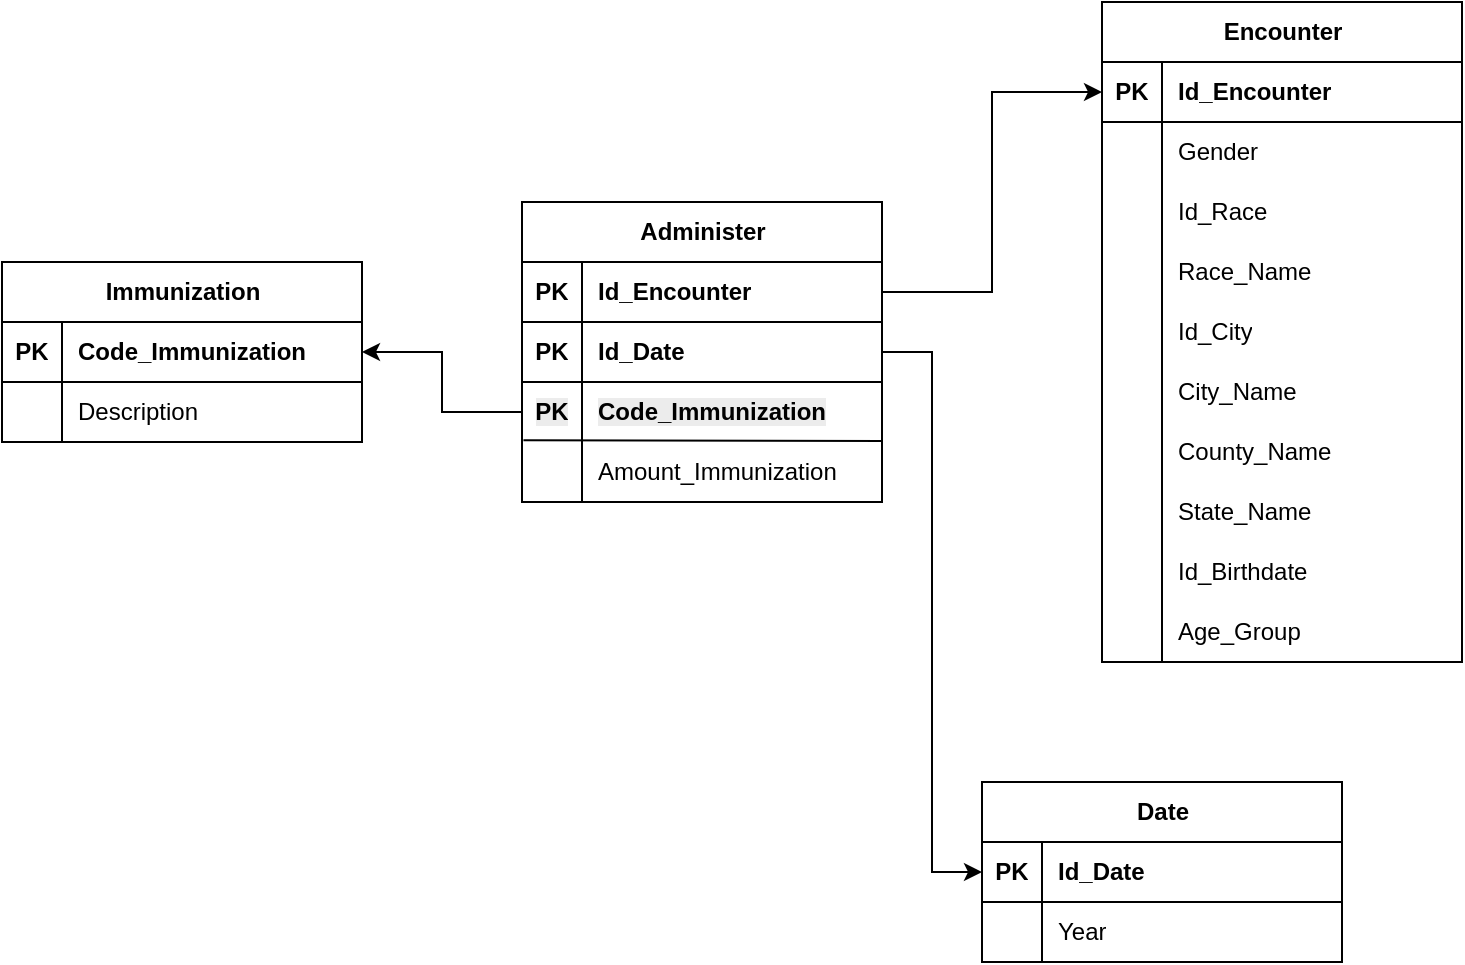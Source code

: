 <mxfile version="27.1.3">
  <diagram name="Pagina-1" id="ssneEDERec5Ogd0oaQOc">
    <mxGraphModel dx="364" dy="228" grid="1" gridSize="10" guides="1" tooltips="1" connect="1" arrows="1" fold="1" page="1" pageScale="1" pageWidth="827" pageHeight="1169" math="0" shadow="0">
      <root>
        <mxCell id="0" />
        <mxCell id="1" parent="0" />
        <mxCell id="VRVgEkz5k_uRAuKt0Pse-1" value="Administer" style="shape=table;startSize=30;container=1;collapsible=1;childLayout=tableLayout;fixedRows=1;rowLines=0;fontStyle=1;align=center;resizeLast=1;html=1;" vertex="1" parent="1">
          <mxGeometry x="320" y="120" width="180" height="150.0" as="geometry" />
        </mxCell>
        <mxCell id="VRVgEkz5k_uRAuKt0Pse-2" value="" style="shape=tableRow;horizontal=0;startSize=0;swimlaneHead=0;swimlaneBody=0;fillColor=none;collapsible=0;dropTarget=0;points=[[0,0.5],[1,0.5]];portConstraint=eastwest;top=0;left=0;right=0;bottom=1;" vertex="1" parent="VRVgEkz5k_uRAuKt0Pse-1">
          <mxGeometry y="30" width="180" height="30" as="geometry" />
        </mxCell>
        <mxCell id="VRVgEkz5k_uRAuKt0Pse-3" value="PK" style="shape=partialRectangle;connectable=0;fillColor=none;top=0;left=0;bottom=0;right=0;fontStyle=1;overflow=hidden;whiteSpace=wrap;html=1;" vertex="1" parent="VRVgEkz5k_uRAuKt0Pse-2">
          <mxGeometry width="30" height="30" as="geometry">
            <mxRectangle width="30" height="30" as="alternateBounds" />
          </mxGeometry>
        </mxCell>
        <mxCell id="VRVgEkz5k_uRAuKt0Pse-4" value="Id_Encounter" style="shape=partialRectangle;connectable=0;fillColor=none;top=0;left=0;bottom=0;right=0;align=left;spacingLeft=6;fontStyle=1;overflow=hidden;whiteSpace=wrap;html=1;" vertex="1" parent="VRVgEkz5k_uRAuKt0Pse-2">
          <mxGeometry x="30" width="150" height="30" as="geometry">
            <mxRectangle width="150" height="30" as="alternateBounds" />
          </mxGeometry>
        </mxCell>
        <mxCell id="VRVgEkz5k_uRAuKt0Pse-5" value="" style="shape=tableRow;horizontal=0;startSize=0;swimlaneHead=0;swimlaneBody=0;fillColor=none;collapsible=0;dropTarget=0;points=[[0,0.5],[1,0.5]];portConstraint=eastwest;top=0;left=0;right=0;bottom=1;" vertex="1" parent="VRVgEkz5k_uRAuKt0Pse-1">
          <mxGeometry y="60" width="180" height="30" as="geometry" />
        </mxCell>
        <mxCell id="VRVgEkz5k_uRAuKt0Pse-6" value="PK" style="shape=partialRectangle;connectable=0;fillColor=none;top=0;left=0;bottom=0;right=0;fontStyle=1;overflow=hidden;whiteSpace=wrap;html=1;" vertex="1" parent="VRVgEkz5k_uRAuKt0Pse-5">
          <mxGeometry width="30" height="30" as="geometry">
            <mxRectangle width="30" height="30" as="alternateBounds" />
          </mxGeometry>
        </mxCell>
        <mxCell id="VRVgEkz5k_uRAuKt0Pse-7" value="Id_Date" style="shape=partialRectangle;connectable=0;fillColor=none;top=0;left=0;bottom=0;right=0;align=left;spacingLeft=6;fontStyle=1;overflow=hidden;whiteSpace=wrap;html=1;" vertex="1" parent="VRVgEkz5k_uRAuKt0Pse-5">
          <mxGeometry x="30" width="150" height="30" as="geometry">
            <mxRectangle width="150" height="30" as="alternateBounds" />
          </mxGeometry>
        </mxCell>
        <mxCell id="VRVgEkz5k_uRAuKt0Pse-8" value="" style="shape=tableRow;horizontal=0;startSize=0;swimlaneHead=0;swimlaneBody=0;fillColor=none;collapsible=0;dropTarget=0;points=[[0,0.5],[1,0.5]];portConstraint=eastwest;top=0;left=0;right=0;bottom=0;" vertex="1" parent="VRVgEkz5k_uRAuKt0Pse-1">
          <mxGeometry y="90" width="180" height="30" as="geometry" />
        </mxCell>
        <mxCell id="VRVgEkz5k_uRAuKt0Pse-9" value="&lt;meta charset=&quot;utf-8&quot;&gt;&lt;span style=&quot;color: rgb(0, 0, 0); font-family: Helvetica; font-size: 12px; font-style: normal; font-variant-ligatures: normal; font-variant-caps: normal; font-weight: 700; letter-spacing: normal; orphans: 2; text-align: center; text-indent: 0px; text-transform: none; widows: 2; word-spacing: 0px; -webkit-text-stroke-width: 0px; white-space: normal; background-color: rgb(236, 236, 236); text-decoration-thickness: initial; text-decoration-style: initial; text-decoration-color: initial; display: inline !important; float: none;&quot;&gt;PK&lt;/span&gt;" style="shape=partialRectangle;connectable=0;fillColor=none;top=0;left=0;bottom=0;right=0;editable=1;overflow=hidden;whiteSpace=wrap;html=1;" vertex="1" parent="VRVgEkz5k_uRAuKt0Pse-8">
          <mxGeometry width="30" height="30" as="geometry">
            <mxRectangle width="30" height="30" as="alternateBounds" />
          </mxGeometry>
        </mxCell>
        <mxCell id="VRVgEkz5k_uRAuKt0Pse-10" value="&lt;meta charset=&quot;utf-8&quot;&gt;&lt;span style=&quot;color: rgb(0, 0, 0); font-family: Helvetica; font-size: 12px; font-style: normal; font-variant-ligatures: normal; font-variant-caps: normal; font-weight: 700; letter-spacing: normal; orphans: 2; text-align: left; text-indent: 0px; text-transform: none; widows: 2; word-spacing: 0px; -webkit-text-stroke-width: 0px; white-space: normal; background-color: rgb(236, 236, 236); text-decoration-thickness: initial; text-decoration-style: initial; text-decoration-color: initial; display: inline !important; float: none;&quot;&gt;Code_Immunization&lt;/span&gt;" style="shape=partialRectangle;connectable=0;fillColor=none;top=0;left=0;bottom=0;right=0;align=left;spacingLeft=6;overflow=hidden;whiteSpace=wrap;html=1;" vertex="1" parent="VRVgEkz5k_uRAuKt0Pse-8">
          <mxGeometry x="30" width="150" height="30" as="geometry">
            <mxRectangle width="150" height="30" as="alternateBounds" />
          </mxGeometry>
        </mxCell>
        <mxCell id="VRVgEkz5k_uRAuKt0Pse-60" value="" style="shape=tableRow;horizontal=0;startSize=0;swimlaneHead=0;swimlaneBody=0;fillColor=none;collapsible=0;dropTarget=0;points=[[0,0.5],[1,0.5]];portConstraint=eastwest;top=0;left=0;right=0;bottom=1;" vertex="1" parent="VRVgEkz5k_uRAuKt0Pse-1">
          <mxGeometry y="120" width="180" height="30" as="geometry" />
        </mxCell>
        <mxCell id="VRVgEkz5k_uRAuKt0Pse-61" value="" style="shape=partialRectangle;connectable=0;fillColor=none;top=0;left=0;bottom=0;right=0;fontStyle=1;overflow=hidden;whiteSpace=wrap;html=1;" vertex="1" parent="VRVgEkz5k_uRAuKt0Pse-60">
          <mxGeometry width="30" height="30" as="geometry">
            <mxRectangle width="30" height="30" as="alternateBounds" />
          </mxGeometry>
        </mxCell>
        <mxCell id="VRVgEkz5k_uRAuKt0Pse-62" value="&lt;span style=&quot;font-weight: normal;&quot;&gt;Amount_Immunization&lt;/span&gt;" style="shape=partialRectangle;connectable=0;fillColor=none;top=0;left=0;bottom=0;right=0;align=left;spacingLeft=6;fontStyle=1;overflow=hidden;whiteSpace=wrap;html=1;" vertex="1" parent="VRVgEkz5k_uRAuKt0Pse-60">
          <mxGeometry x="30" width="150" height="30" as="geometry">
            <mxRectangle width="150" height="30" as="alternateBounds" />
          </mxGeometry>
        </mxCell>
        <mxCell id="VRVgEkz5k_uRAuKt0Pse-64" value="" style="endArrow=none;html=1;rounded=0;exitX=0.004;exitY=-0.029;exitDx=0;exitDy=0;exitPerimeter=0;entryX=1.002;entryY=-0.017;entryDx=0;entryDy=0;entryPerimeter=0;" edge="1" parent="VRVgEkz5k_uRAuKt0Pse-1" source="VRVgEkz5k_uRAuKt0Pse-60" target="VRVgEkz5k_uRAuKt0Pse-60">
          <mxGeometry width="50" height="50" relative="1" as="geometry">
            <mxPoint x="20" y="140" as="sourcePoint" />
            <mxPoint x="70" y="90" as="targetPoint" />
          </mxGeometry>
        </mxCell>
        <mxCell id="VRVgEkz5k_uRAuKt0Pse-11" value="Immunization" style="shape=table;startSize=30;container=1;collapsible=1;childLayout=tableLayout;fixedRows=1;rowLines=0;fontStyle=1;align=center;resizeLast=1;html=1;" vertex="1" parent="1">
          <mxGeometry x="60" y="150" width="180" height="90" as="geometry" />
        </mxCell>
        <mxCell id="VRVgEkz5k_uRAuKt0Pse-12" value="" style="shape=tableRow;horizontal=0;startSize=0;swimlaneHead=0;swimlaneBody=0;fillColor=none;collapsible=0;dropTarget=0;points=[[0,0.5],[1,0.5]];portConstraint=eastwest;top=0;left=0;right=0;bottom=1;" vertex="1" parent="VRVgEkz5k_uRAuKt0Pse-11">
          <mxGeometry y="30" width="180" height="30" as="geometry" />
        </mxCell>
        <mxCell id="VRVgEkz5k_uRAuKt0Pse-13" value="PK" style="shape=partialRectangle;connectable=0;fillColor=none;top=0;left=0;bottom=0;right=0;fontStyle=1;overflow=hidden;whiteSpace=wrap;html=1;" vertex="1" parent="VRVgEkz5k_uRAuKt0Pse-12">
          <mxGeometry width="30" height="30" as="geometry">
            <mxRectangle width="30" height="30" as="alternateBounds" />
          </mxGeometry>
        </mxCell>
        <mxCell id="VRVgEkz5k_uRAuKt0Pse-14" value="Code_Immunization" style="shape=partialRectangle;connectable=0;fillColor=none;top=0;left=0;bottom=0;right=0;align=left;spacingLeft=6;fontStyle=1;overflow=hidden;whiteSpace=wrap;html=1;" vertex="1" parent="VRVgEkz5k_uRAuKt0Pse-12">
          <mxGeometry x="30" width="150" height="30" as="geometry">
            <mxRectangle width="150" height="30" as="alternateBounds" />
          </mxGeometry>
        </mxCell>
        <mxCell id="VRVgEkz5k_uRAuKt0Pse-15" value="" style="shape=tableRow;horizontal=0;startSize=0;swimlaneHead=0;swimlaneBody=0;fillColor=none;collapsible=0;dropTarget=0;points=[[0,0.5],[1,0.5]];portConstraint=eastwest;top=0;left=0;right=0;bottom=0;" vertex="1" parent="VRVgEkz5k_uRAuKt0Pse-11">
          <mxGeometry y="60" width="180" height="30" as="geometry" />
        </mxCell>
        <mxCell id="VRVgEkz5k_uRAuKt0Pse-16" value="" style="shape=partialRectangle;connectable=0;fillColor=none;top=0;left=0;bottom=0;right=0;editable=1;overflow=hidden;whiteSpace=wrap;html=1;" vertex="1" parent="VRVgEkz5k_uRAuKt0Pse-15">
          <mxGeometry width="30" height="30" as="geometry">
            <mxRectangle width="30" height="30" as="alternateBounds" />
          </mxGeometry>
        </mxCell>
        <mxCell id="VRVgEkz5k_uRAuKt0Pse-17" value="Description" style="shape=partialRectangle;connectable=0;fillColor=none;top=0;left=0;bottom=0;right=0;align=left;spacingLeft=6;overflow=hidden;whiteSpace=wrap;html=1;" vertex="1" parent="VRVgEkz5k_uRAuKt0Pse-15">
          <mxGeometry x="30" width="150" height="30" as="geometry">
            <mxRectangle width="150" height="30" as="alternateBounds" />
          </mxGeometry>
        </mxCell>
        <mxCell id="VRVgEkz5k_uRAuKt0Pse-19" value="Date" style="shape=table;startSize=30;container=1;collapsible=1;childLayout=tableLayout;fixedRows=1;rowLines=0;fontStyle=1;align=center;resizeLast=1;html=1;" vertex="1" parent="1">
          <mxGeometry x="550" y="410" width="180" height="90" as="geometry" />
        </mxCell>
        <mxCell id="VRVgEkz5k_uRAuKt0Pse-20" value="" style="shape=tableRow;horizontal=0;startSize=0;swimlaneHead=0;swimlaneBody=0;fillColor=none;collapsible=0;dropTarget=0;points=[[0,0.5],[1,0.5]];portConstraint=eastwest;top=0;left=0;right=0;bottom=1;" vertex="1" parent="VRVgEkz5k_uRAuKt0Pse-19">
          <mxGeometry y="30" width="180" height="30" as="geometry" />
        </mxCell>
        <mxCell id="VRVgEkz5k_uRAuKt0Pse-21" value="PK" style="shape=partialRectangle;connectable=0;fillColor=none;top=0;left=0;bottom=0;right=0;fontStyle=1;overflow=hidden;whiteSpace=wrap;html=1;" vertex="1" parent="VRVgEkz5k_uRAuKt0Pse-20">
          <mxGeometry width="30" height="30" as="geometry">
            <mxRectangle width="30" height="30" as="alternateBounds" />
          </mxGeometry>
        </mxCell>
        <mxCell id="VRVgEkz5k_uRAuKt0Pse-22" value="Id_Date" style="shape=partialRectangle;connectable=0;fillColor=none;top=0;left=0;bottom=0;right=0;align=left;spacingLeft=6;fontStyle=1;overflow=hidden;whiteSpace=wrap;html=1;" vertex="1" parent="VRVgEkz5k_uRAuKt0Pse-20">
          <mxGeometry x="30" width="150" height="30" as="geometry">
            <mxRectangle width="150" height="30" as="alternateBounds" />
          </mxGeometry>
        </mxCell>
        <mxCell id="VRVgEkz5k_uRAuKt0Pse-23" value="" style="shape=tableRow;horizontal=0;startSize=0;swimlaneHead=0;swimlaneBody=0;fillColor=none;collapsible=0;dropTarget=0;points=[[0,0.5],[1,0.5]];portConstraint=eastwest;top=0;left=0;right=0;bottom=0;" vertex="1" parent="VRVgEkz5k_uRAuKt0Pse-19">
          <mxGeometry y="60" width="180" height="30" as="geometry" />
        </mxCell>
        <mxCell id="VRVgEkz5k_uRAuKt0Pse-24" value="" style="shape=partialRectangle;connectable=0;fillColor=none;top=0;left=0;bottom=0;right=0;editable=1;overflow=hidden;whiteSpace=wrap;html=1;" vertex="1" parent="VRVgEkz5k_uRAuKt0Pse-23">
          <mxGeometry width="30" height="30" as="geometry">
            <mxRectangle width="30" height="30" as="alternateBounds" />
          </mxGeometry>
        </mxCell>
        <mxCell id="VRVgEkz5k_uRAuKt0Pse-25" value="Year" style="shape=partialRectangle;connectable=0;fillColor=none;top=0;left=0;bottom=0;right=0;align=left;spacingLeft=6;overflow=hidden;whiteSpace=wrap;html=1;" vertex="1" parent="VRVgEkz5k_uRAuKt0Pse-23">
          <mxGeometry x="30" width="150" height="30" as="geometry">
            <mxRectangle width="150" height="30" as="alternateBounds" />
          </mxGeometry>
        </mxCell>
        <mxCell id="VRVgEkz5k_uRAuKt0Pse-26" style="edgeStyle=orthogonalEdgeStyle;rounded=0;orthogonalLoop=1;jettySize=auto;html=1;exitX=1;exitY=0.5;exitDx=0;exitDy=0;entryX=0;entryY=0.5;entryDx=0;entryDy=0;" edge="1" parent="1" source="VRVgEkz5k_uRAuKt0Pse-5" target="VRVgEkz5k_uRAuKt0Pse-20">
          <mxGeometry relative="1" as="geometry" />
        </mxCell>
        <mxCell id="VRVgEkz5k_uRAuKt0Pse-27" value="Encounter" style="shape=table;startSize=30;container=1;collapsible=1;childLayout=tableLayout;fixedRows=1;rowLines=0;fontStyle=1;align=center;resizeLast=1;html=1;" vertex="1" parent="1">
          <mxGeometry x="610" y="20" width="180" height="330" as="geometry" />
        </mxCell>
        <mxCell id="VRVgEkz5k_uRAuKt0Pse-28" value="" style="shape=tableRow;horizontal=0;startSize=0;swimlaneHead=0;swimlaneBody=0;fillColor=none;collapsible=0;dropTarget=0;points=[[0,0.5],[1,0.5]];portConstraint=eastwest;top=0;left=0;right=0;bottom=1;" vertex="1" parent="VRVgEkz5k_uRAuKt0Pse-27">
          <mxGeometry y="30" width="180" height="30" as="geometry" />
        </mxCell>
        <mxCell id="VRVgEkz5k_uRAuKt0Pse-29" value="PK" style="shape=partialRectangle;connectable=0;fillColor=none;top=0;left=0;bottom=0;right=0;fontStyle=1;overflow=hidden;whiteSpace=wrap;html=1;" vertex="1" parent="VRVgEkz5k_uRAuKt0Pse-28">
          <mxGeometry width="30" height="30" as="geometry">
            <mxRectangle width="30" height="30" as="alternateBounds" />
          </mxGeometry>
        </mxCell>
        <mxCell id="VRVgEkz5k_uRAuKt0Pse-30" value="Id_Encounter" style="shape=partialRectangle;connectable=0;fillColor=none;top=0;left=0;bottom=0;right=0;align=left;spacingLeft=6;fontStyle=1;overflow=hidden;whiteSpace=wrap;html=1;" vertex="1" parent="VRVgEkz5k_uRAuKt0Pse-28">
          <mxGeometry x="30" width="150" height="30" as="geometry">
            <mxRectangle width="150" height="30" as="alternateBounds" />
          </mxGeometry>
        </mxCell>
        <mxCell id="VRVgEkz5k_uRAuKt0Pse-31" value="" style="shape=tableRow;horizontal=0;startSize=0;swimlaneHead=0;swimlaneBody=0;fillColor=none;collapsible=0;dropTarget=0;points=[[0,0.5],[1,0.5]];portConstraint=eastwest;top=0;left=0;right=0;bottom=0;" vertex="1" parent="VRVgEkz5k_uRAuKt0Pse-27">
          <mxGeometry y="60" width="180" height="30" as="geometry" />
        </mxCell>
        <mxCell id="VRVgEkz5k_uRAuKt0Pse-32" value="" style="shape=partialRectangle;connectable=0;fillColor=none;top=0;left=0;bottom=0;right=0;editable=1;overflow=hidden;whiteSpace=wrap;html=1;" vertex="1" parent="VRVgEkz5k_uRAuKt0Pse-31">
          <mxGeometry width="30" height="30" as="geometry">
            <mxRectangle width="30" height="30" as="alternateBounds" />
          </mxGeometry>
        </mxCell>
        <mxCell id="VRVgEkz5k_uRAuKt0Pse-33" value="Gender" style="shape=partialRectangle;connectable=0;fillColor=none;top=0;left=0;bottom=0;right=0;align=left;spacingLeft=6;overflow=hidden;whiteSpace=wrap;html=1;" vertex="1" parent="VRVgEkz5k_uRAuKt0Pse-31">
          <mxGeometry x="30" width="150" height="30" as="geometry">
            <mxRectangle width="150" height="30" as="alternateBounds" />
          </mxGeometry>
        </mxCell>
        <mxCell id="VRVgEkz5k_uRAuKt0Pse-34" value="" style="shape=tableRow;horizontal=0;startSize=0;swimlaneHead=0;swimlaneBody=0;fillColor=none;collapsible=0;dropTarget=0;points=[[0,0.5],[1,0.5]];portConstraint=eastwest;top=0;left=0;right=0;bottom=0;" vertex="1" parent="VRVgEkz5k_uRAuKt0Pse-27">
          <mxGeometry y="90" width="180" height="30" as="geometry" />
        </mxCell>
        <mxCell id="VRVgEkz5k_uRAuKt0Pse-35" value="" style="shape=partialRectangle;connectable=0;fillColor=none;top=0;left=0;bottom=0;right=0;editable=1;overflow=hidden;whiteSpace=wrap;html=1;" vertex="1" parent="VRVgEkz5k_uRAuKt0Pse-34">
          <mxGeometry width="30" height="30" as="geometry">
            <mxRectangle width="30" height="30" as="alternateBounds" />
          </mxGeometry>
        </mxCell>
        <mxCell id="VRVgEkz5k_uRAuKt0Pse-36" value="Id_Race" style="shape=partialRectangle;connectable=0;fillColor=none;top=0;left=0;bottom=0;right=0;align=left;spacingLeft=6;overflow=hidden;whiteSpace=wrap;html=1;" vertex="1" parent="VRVgEkz5k_uRAuKt0Pse-34">
          <mxGeometry x="30" width="150" height="30" as="geometry">
            <mxRectangle width="150" height="30" as="alternateBounds" />
          </mxGeometry>
        </mxCell>
        <mxCell id="VRVgEkz5k_uRAuKt0Pse-37" value="" style="shape=tableRow;horizontal=0;startSize=0;swimlaneHead=0;swimlaneBody=0;fillColor=none;collapsible=0;dropTarget=0;points=[[0,0.5],[1,0.5]];portConstraint=eastwest;top=0;left=0;right=0;bottom=0;" vertex="1" parent="VRVgEkz5k_uRAuKt0Pse-27">
          <mxGeometry y="120" width="180" height="30" as="geometry" />
        </mxCell>
        <mxCell id="VRVgEkz5k_uRAuKt0Pse-38" value="" style="shape=partialRectangle;connectable=0;fillColor=none;top=0;left=0;bottom=0;right=0;editable=1;overflow=hidden;whiteSpace=wrap;html=1;" vertex="1" parent="VRVgEkz5k_uRAuKt0Pse-37">
          <mxGeometry width="30" height="30" as="geometry">
            <mxRectangle width="30" height="30" as="alternateBounds" />
          </mxGeometry>
        </mxCell>
        <mxCell id="VRVgEkz5k_uRAuKt0Pse-39" value="Race_Name" style="shape=partialRectangle;connectable=0;fillColor=none;top=0;left=0;bottom=0;right=0;align=left;spacingLeft=6;overflow=hidden;whiteSpace=wrap;html=1;" vertex="1" parent="VRVgEkz5k_uRAuKt0Pse-37">
          <mxGeometry x="30" width="150" height="30" as="geometry">
            <mxRectangle width="150" height="30" as="alternateBounds" />
          </mxGeometry>
        </mxCell>
        <mxCell id="VRVgEkz5k_uRAuKt0Pse-40" value="" style="shape=tableRow;horizontal=0;startSize=0;swimlaneHead=0;swimlaneBody=0;fillColor=none;collapsible=0;dropTarget=0;points=[[0,0.5],[1,0.5]];portConstraint=eastwest;top=0;left=0;right=0;bottom=0;" vertex="1" parent="VRVgEkz5k_uRAuKt0Pse-27">
          <mxGeometry y="150" width="180" height="30" as="geometry" />
        </mxCell>
        <mxCell id="VRVgEkz5k_uRAuKt0Pse-41" value="" style="shape=partialRectangle;connectable=0;fillColor=none;top=0;left=0;bottom=0;right=0;editable=1;overflow=hidden;whiteSpace=wrap;html=1;" vertex="1" parent="VRVgEkz5k_uRAuKt0Pse-40">
          <mxGeometry width="30" height="30" as="geometry">
            <mxRectangle width="30" height="30" as="alternateBounds" />
          </mxGeometry>
        </mxCell>
        <mxCell id="VRVgEkz5k_uRAuKt0Pse-42" value="Id_City" style="shape=partialRectangle;connectable=0;fillColor=none;top=0;left=0;bottom=0;right=0;align=left;spacingLeft=6;overflow=hidden;whiteSpace=wrap;html=1;" vertex="1" parent="VRVgEkz5k_uRAuKt0Pse-40">
          <mxGeometry x="30" width="150" height="30" as="geometry">
            <mxRectangle width="150" height="30" as="alternateBounds" />
          </mxGeometry>
        </mxCell>
        <mxCell id="VRVgEkz5k_uRAuKt0Pse-43" value="" style="shape=tableRow;horizontal=0;startSize=0;swimlaneHead=0;swimlaneBody=0;fillColor=none;collapsible=0;dropTarget=0;points=[[0,0.5],[1,0.5]];portConstraint=eastwest;top=0;left=0;right=0;bottom=0;" vertex="1" parent="VRVgEkz5k_uRAuKt0Pse-27">
          <mxGeometry y="180" width="180" height="30" as="geometry" />
        </mxCell>
        <mxCell id="VRVgEkz5k_uRAuKt0Pse-44" value="" style="shape=partialRectangle;connectable=0;fillColor=none;top=0;left=0;bottom=0;right=0;editable=1;overflow=hidden;whiteSpace=wrap;html=1;" vertex="1" parent="VRVgEkz5k_uRAuKt0Pse-43">
          <mxGeometry width="30" height="30" as="geometry">
            <mxRectangle width="30" height="30" as="alternateBounds" />
          </mxGeometry>
        </mxCell>
        <mxCell id="VRVgEkz5k_uRAuKt0Pse-45" value="City_Name" style="shape=partialRectangle;connectable=0;fillColor=none;top=0;left=0;bottom=0;right=0;align=left;spacingLeft=6;overflow=hidden;whiteSpace=wrap;html=1;" vertex="1" parent="VRVgEkz5k_uRAuKt0Pse-43">
          <mxGeometry x="30" width="150" height="30" as="geometry">
            <mxRectangle width="150" height="30" as="alternateBounds" />
          </mxGeometry>
        </mxCell>
        <mxCell id="VRVgEkz5k_uRAuKt0Pse-46" value="" style="shape=tableRow;horizontal=0;startSize=0;swimlaneHead=0;swimlaneBody=0;fillColor=none;collapsible=0;dropTarget=0;points=[[0,0.5],[1,0.5]];portConstraint=eastwest;top=0;left=0;right=0;bottom=0;" vertex="1" parent="VRVgEkz5k_uRAuKt0Pse-27">
          <mxGeometry y="210" width="180" height="30" as="geometry" />
        </mxCell>
        <mxCell id="VRVgEkz5k_uRAuKt0Pse-47" value="" style="shape=partialRectangle;connectable=0;fillColor=none;top=0;left=0;bottom=0;right=0;editable=1;overflow=hidden;whiteSpace=wrap;html=1;" vertex="1" parent="VRVgEkz5k_uRAuKt0Pse-46">
          <mxGeometry width="30" height="30" as="geometry">
            <mxRectangle width="30" height="30" as="alternateBounds" />
          </mxGeometry>
        </mxCell>
        <mxCell id="VRVgEkz5k_uRAuKt0Pse-48" value="County_Name" style="shape=partialRectangle;connectable=0;fillColor=none;top=0;left=0;bottom=0;right=0;align=left;spacingLeft=6;overflow=hidden;whiteSpace=wrap;html=1;" vertex="1" parent="VRVgEkz5k_uRAuKt0Pse-46">
          <mxGeometry x="30" width="150" height="30" as="geometry">
            <mxRectangle width="150" height="30" as="alternateBounds" />
          </mxGeometry>
        </mxCell>
        <mxCell id="VRVgEkz5k_uRAuKt0Pse-49" value="" style="shape=tableRow;horizontal=0;startSize=0;swimlaneHead=0;swimlaneBody=0;fillColor=none;collapsible=0;dropTarget=0;points=[[0,0.5],[1,0.5]];portConstraint=eastwest;top=0;left=0;right=0;bottom=0;" vertex="1" parent="VRVgEkz5k_uRAuKt0Pse-27">
          <mxGeometry y="240" width="180" height="30" as="geometry" />
        </mxCell>
        <mxCell id="VRVgEkz5k_uRAuKt0Pse-50" value="" style="shape=partialRectangle;connectable=0;fillColor=none;top=0;left=0;bottom=0;right=0;editable=1;overflow=hidden;whiteSpace=wrap;html=1;" vertex="1" parent="VRVgEkz5k_uRAuKt0Pse-49">
          <mxGeometry width="30" height="30" as="geometry">
            <mxRectangle width="30" height="30" as="alternateBounds" />
          </mxGeometry>
        </mxCell>
        <mxCell id="VRVgEkz5k_uRAuKt0Pse-51" value="State_Name" style="shape=partialRectangle;connectable=0;fillColor=none;top=0;left=0;bottom=0;right=0;align=left;spacingLeft=6;overflow=hidden;whiteSpace=wrap;html=1;" vertex="1" parent="VRVgEkz5k_uRAuKt0Pse-49">
          <mxGeometry x="30" width="150" height="30" as="geometry">
            <mxRectangle width="150" height="30" as="alternateBounds" />
          </mxGeometry>
        </mxCell>
        <mxCell id="VRVgEkz5k_uRAuKt0Pse-52" value="" style="shape=tableRow;horizontal=0;startSize=0;swimlaneHead=0;swimlaneBody=0;fillColor=none;collapsible=0;dropTarget=0;points=[[0,0.5],[1,0.5]];portConstraint=eastwest;top=0;left=0;right=0;bottom=0;" vertex="1" parent="VRVgEkz5k_uRAuKt0Pse-27">
          <mxGeometry y="270" width="180" height="30" as="geometry" />
        </mxCell>
        <mxCell id="VRVgEkz5k_uRAuKt0Pse-53" value="" style="shape=partialRectangle;connectable=0;fillColor=none;top=0;left=0;bottom=0;right=0;editable=1;overflow=hidden;whiteSpace=wrap;html=1;" vertex="1" parent="VRVgEkz5k_uRAuKt0Pse-52">
          <mxGeometry width="30" height="30" as="geometry">
            <mxRectangle width="30" height="30" as="alternateBounds" />
          </mxGeometry>
        </mxCell>
        <mxCell id="VRVgEkz5k_uRAuKt0Pse-54" value="Id_Birthdate" style="shape=partialRectangle;connectable=0;fillColor=none;top=0;left=0;bottom=0;right=0;align=left;spacingLeft=6;overflow=hidden;whiteSpace=wrap;html=1;" vertex="1" parent="VRVgEkz5k_uRAuKt0Pse-52">
          <mxGeometry x="30" width="150" height="30" as="geometry">
            <mxRectangle width="150" height="30" as="alternateBounds" />
          </mxGeometry>
        </mxCell>
        <mxCell id="VRVgEkz5k_uRAuKt0Pse-55" value="" style="shape=tableRow;horizontal=0;startSize=0;swimlaneHead=0;swimlaneBody=0;fillColor=none;collapsible=0;dropTarget=0;points=[[0,0.5],[1,0.5]];portConstraint=eastwest;top=0;left=0;right=0;bottom=0;" vertex="1" parent="VRVgEkz5k_uRAuKt0Pse-27">
          <mxGeometry y="300" width="180" height="30" as="geometry" />
        </mxCell>
        <mxCell id="VRVgEkz5k_uRAuKt0Pse-56" value="" style="shape=partialRectangle;connectable=0;fillColor=none;top=0;left=0;bottom=0;right=0;editable=1;overflow=hidden;whiteSpace=wrap;html=1;" vertex="1" parent="VRVgEkz5k_uRAuKt0Pse-55">
          <mxGeometry width="30" height="30" as="geometry">
            <mxRectangle width="30" height="30" as="alternateBounds" />
          </mxGeometry>
        </mxCell>
        <mxCell id="VRVgEkz5k_uRAuKt0Pse-57" value="Age_Group" style="shape=partialRectangle;connectable=0;fillColor=none;top=0;left=0;bottom=0;right=0;align=left;spacingLeft=6;overflow=hidden;whiteSpace=wrap;html=1;" vertex="1" parent="VRVgEkz5k_uRAuKt0Pse-55">
          <mxGeometry x="30" width="150" height="30" as="geometry">
            <mxRectangle width="150" height="30" as="alternateBounds" />
          </mxGeometry>
        </mxCell>
        <mxCell id="VRVgEkz5k_uRAuKt0Pse-58" style="edgeStyle=orthogonalEdgeStyle;rounded=0;orthogonalLoop=1;jettySize=auto;html=1;exitX=1;exitY=0.5;exitDx=0;exitDy=0;entryX=0;entryY=0.5;entryDx=0;entryDy=0;" edge="1" parent="1" source="VRVgEkz5k_uRAuKt0Pse-2" target="VRVgEkz5k_uRAuKt0Pse-28">
          <mxGeometry relative="1" as="geometry" />
        </mxCell>
        <mxCell id="VRVgEkz5k_uRAuKt0Pse-65" style="edgeStyle=orthogonalEdgeStyle;rounded=0;orthogonalLoop=1;jettySize=auto;html=1;exitX=1;exitY=0.5;exitDx=0;exitDy=0;entryX=0;entryY=0.5;entryDx=0;entryDy=0;startArrow=classic;startFill=1;endArrow=none;" edge="1" parent="1" source="VRVgEkz5k_uRAuKt0Pse-12" target="VRVgEkz5k_uRAuKt0Pse-8">
          <mxGeometry relative="1" as="geometry" />
        </mxCell>
      </root>
    </mxGraphModel>
  </diagram>
</mxfile>
